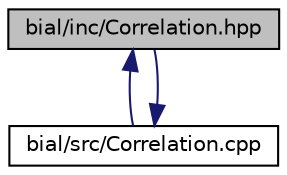 digraph "bial/inc/Correlation.hpp"
{
  edge [fontname="Helvetica",fontsize="10",labelfontname="Helvetica",labelfontsize="10"];
  node [fontname="Helvetica",fontsize="10",shape=record];
  Node1 [label="bial/inc/Correlation.hpp",height=0.2,width=0.4,color="black", fillcolor="grey75", style="filled", fontcolor="black"];
  Node1 -> Node2 [dir="back",color="midnightblue",fontsize="10",style="solid",fontname="Helvetica"];
  Node2 [label="bial/src/Correlation.cpp",height=0.2,width=0.4,color="black", fillcolor="white", style="filled",URL="$_correlation_8cpp.html"];
  Node2 -> Node1 [dir="back",color="midnightblue",fontsize="10",style="solid",fontname="Helvetica"];
}
